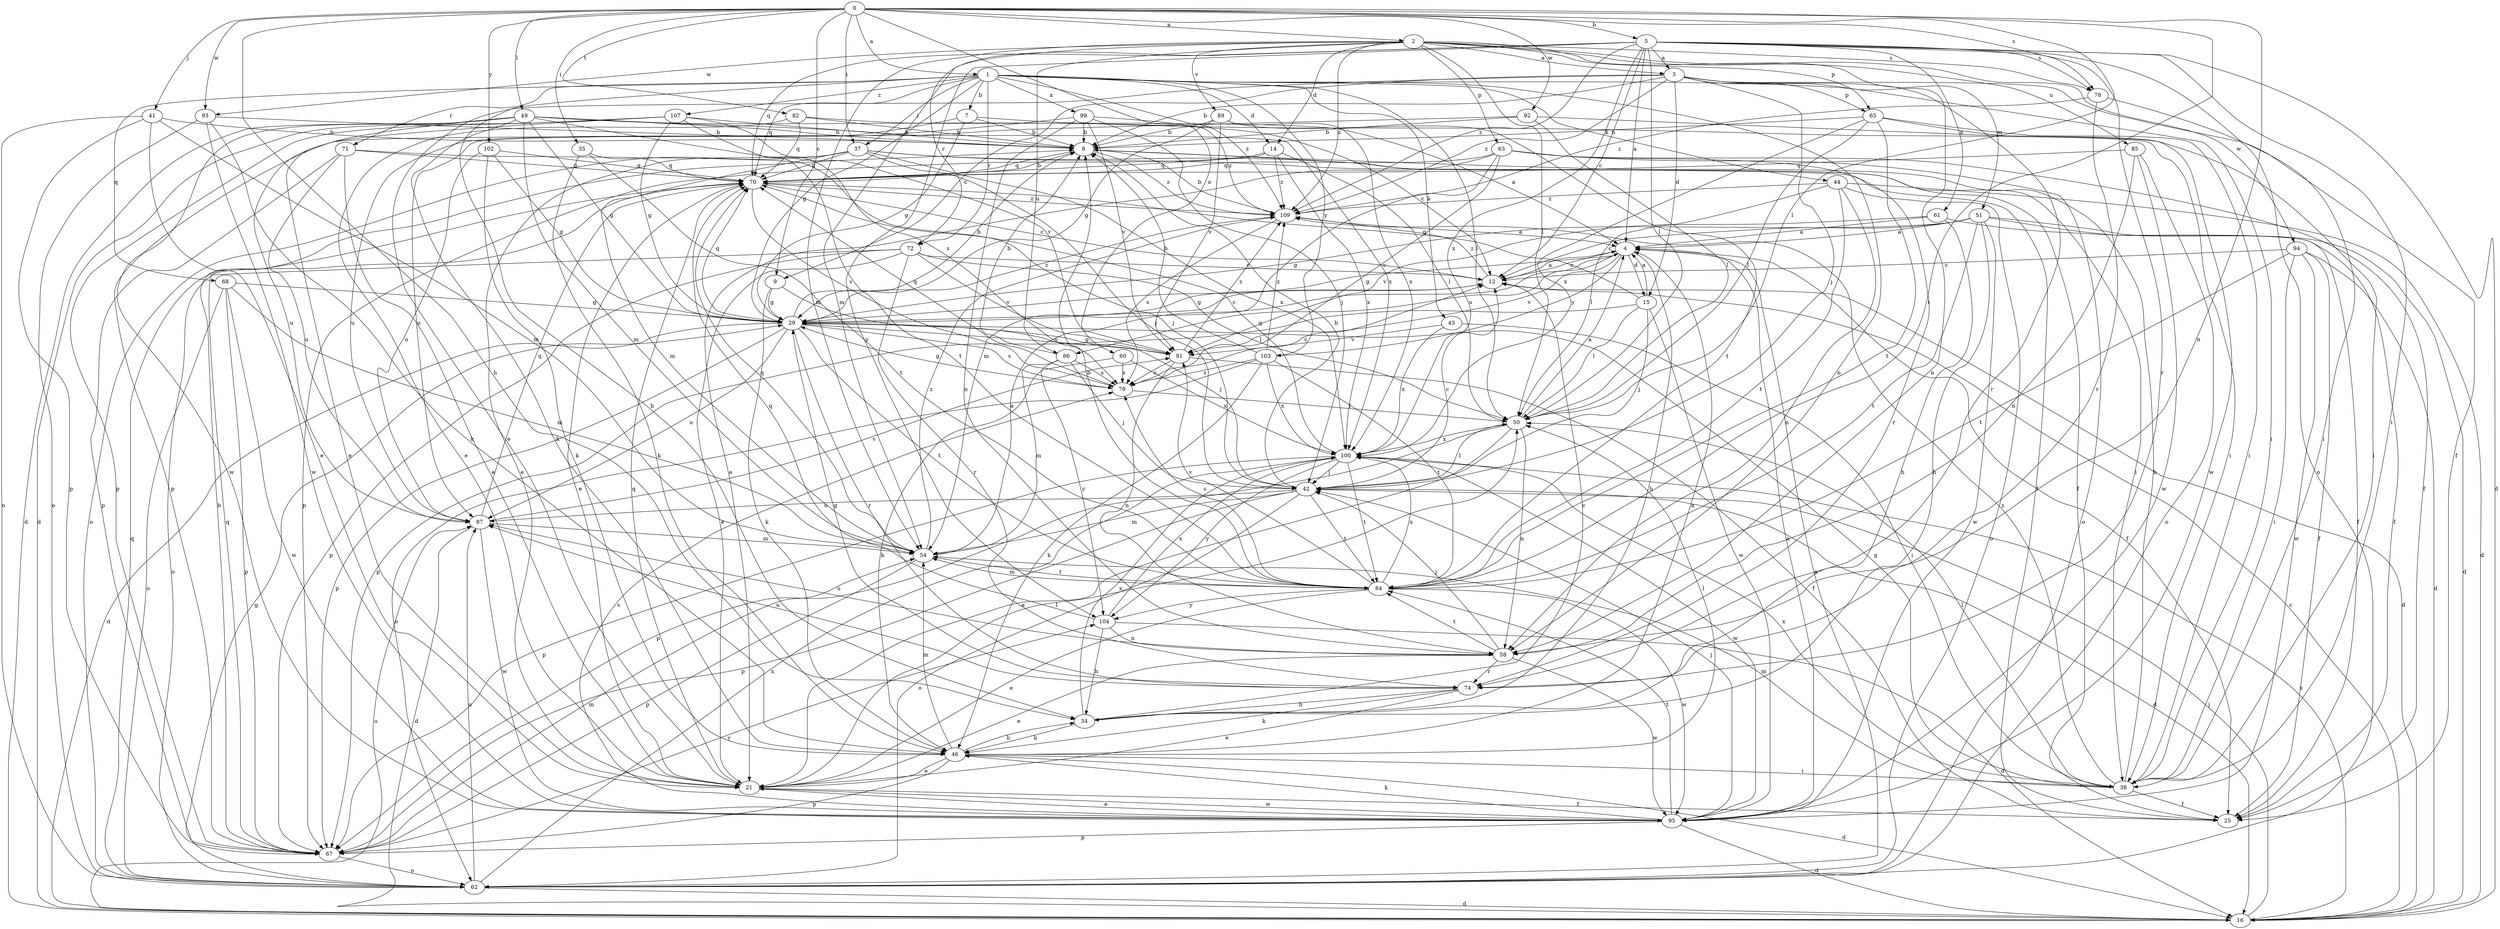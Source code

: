 strict digraph  {
0;
1;
2;
3;
4;
5;
7;
8;
9;
12;
14;
15;
16;
21;
25;
29;
34;
35;
37;
38;
41;
42;
43;
44;
46;
49;
50;
51;
54;
58;
60;
61;
62;
63;
65;
67;
68;
70;
71;
72;
74;
78;
79;
82;
84;
85;
86;
87;
89;
91;
92;
93;
94;
95;
99;
100;
102;
103;
104;
107;
109;
0 -> 1  [label=a];
0 -> 2  [label=a];
0 -> 5  [label=b];
0 -> 9  [label=c];
0 -> 34  [label=h];
0 -> 35  [label=i];
0 -> 37  [label=i];
0 -> 41  [label=j];
0 -> 49  [label=l];
0 -> 50  [label=l];
0 -> 58  [label=n];
0 -> 60  [label=o];
0 -> 78  [label=s];
0 -> 82  [label=t];
0 -> 84  [label=t];
0 -> 92  [label=w];
0 -> 93  [label=w];
0 -> 102  [label=y];
1 -> 7  [label=b];
1 -> 14  [label=d];
1 -> 29  [label=g];
1 -> 34  [label=h];
1 -> 37  [label=i];
1 -> 38  [label=i];
1 -> 43  [label=k];
1 -> 44  [label=k];
1 -> 50  [label=l];
1 -> 58  [label=n];
1 -> 68  [label=q];
1 -> 70  [label=q];
1 -> 71  [label=r];
1 -> 72  [label=r];
1 -> 99  [label=x];
1 -> 103  [label=y];
1 -> 107  [label=z];
1 -> 109  [label=z];
2 -> 3  [label=a];
2 -> 14  [label=d];
2 -> 50  [label=l];
2 -> 51  [label=m];
2 -> 54  [label=m];
2 -> 63  [label=p];
2 -> 65  [label=p];
2 -> 72  [label=r];
2 -> 78  [label=s];
2 -> 85  [label=u];
2 -> 86  [label=u];
2 -> 89  [label=v];
2 -> 93  [label=w];
2 -> 94  [label=w];
2 -> 109  [label=z];
3 -> 8  [label=b];
3 -> 9  [label=c];
3 -> 15  [label=d];
3 -> 21  [label=e];
3 -> 25  [label=f];
3 -> 42  [label=j];
3 -> 58  [label=n];
3 -> 65  [label=p];
3 -> 74  [label=r];
3 -> 109  [label=z];
4 -> 12  [label=c];
4 -> 15  [label=d];
4 -> 25  [label=f];
4 -> 29  [label=g];
4 -> 34  [label=h];
4 -> 86  [label=u];
4 -> 91  [label=v];
4 -> 103  [label=y];
5 -> 3  [label=a];
5 -> 4  [label=a];
5 -> 12  [label=c];
5 -> 16  [label=d];
5 -> 38  [label=i];
5 -> 50  [label=l];
5 -> 54  [label=m];
5 -> 61  [label=o];
5 -> 62  [label=o];
5 -> 70  [label=q];
5 -> 74  [label=r];
5 -> 78  [label=s];
5 -> 100  [label=x];
5 -> 104  [label=y];
5 -> 109  [label=z];
7 -> 8  [label=b];
7 -> 29  [label=g];
7 -> 38  [label=i];
7 -> 67  [label=p];
8 -> 25  [label=f];
8 -> 70  [label=q];
8 -> 109  [label=z];
9 -> 29  [label=g];
9 -> 42  [label=j];
9 -> 46  [label=k];
12 -> 4  [label=a];
12 -> 16  [label=d];
12 -> 29  [label=g];
12 -> 109  [label=z];
14 -> 50  [label=l];
14 -> 67  [label=p];
14 -> 70  [label=q];
14 -> 100  [label=x];
14 -> 109  [label=z];
15 -> 4  [label=a];
15 -> 42  [label=j];
15 -> 50  [label=l];
15 -> 67  [label=p];
15 -> 70  [label=q];
15 -> 95  [label=w];
16 -> 12  [label=c];
16 -> 42  [label=j];
16 -> 87  [label=u];
16 -> 100  [label=x];
21 -> 25  [label=f];
21 -> 50  [label=l];
21 -> 70  [label=q];
21 -> 95  [label=w];
29 -> 8  [label=b];
29 -> 12  [label=c];
29 -> 16  [label=d];
29 -> 67  [label=p];
29 -> 70  [label=q];
29 -> 74  [label=r];
29 -> 79  [label=s];
29 -> 84  [label=t];
29 -> 87  [label=u];
29 -> 91  [label=v];
29 -> 109  [label=z];
34 -> 12  [label=c];
34 -> 46  [label=k];
34 -> 100  [label=x];
35 -> 46  [label=k];
35 -> 70  [label=q];
35 -> 84  [label=t];
37 -> 21  [label=e];
37 -> 25  [label=f];
37 -> 38  [label=i];
37 -> 42  [label=j];
37 -> 54  [label=m];
37 -> 62  [label=o];
37 -> 70  [label=q];
37 -> 100  [label=x];
38 -> 8  [label=b];
38 -> 25  [label=f];
38 -> 29  [label=g];
38 -> 50  [label=l];
38 -> 54  [label=m];
38 -> 100  [label=x];
38 -> 109  [label=z];
41 -> 8  [label=b];
41 -> 21  [label=e];
41 -> 54  [label=m];
41 -> 62  [label=o];
41 -> 67  [label=p];
42 -> 8  [label=b];
42 -> 12  [label=c];
42 -> 16  [label=d];
42 -> 50  [label=l];
42 -> 54  [label=m];
42 -> 62  [label=o];
42 -> 67  [label=p];
42 -> 84  [label=t];
42 -> 87  [label=u];
43 -> 38  [label=i];
43 -> 91  [label=v];
43 -> 100  [label=x];
44 -> 16  [label=d];
44 -> 50  [label=l];
44 -> 58  [label=n];
44 -> 62  [label=o];
44 -> 84  [label=t];
44 -> 109  [label=z];
46 -> 4  [label=a];
46 -> 16  [label=d];
46 -> 21  [label=e];
46 -> 34  [label=h];
46 -> 38  [label=i];
46 -> 50  [label=l];
46 -> 54  [label=m];
46 -> 67  [label=p];
49 -> 8  [label=b];
49 -> 12  [label=c];
49 -> 16  [label=d];
49 -> 21  [label=e];
49 -> 29  [label=g];
49 -> 46  [label=k];
49 -> 54  [label=m];
49 -> 79  [label=s];
49 -> 95  [label=w];
49 -> 100  [label=x];
50 -> 4  [label=a];
50 -> 21  [label=e];
50 -> 58  [label=n];
50 -> 67  [label=p];
50 -> 100  [label=x];
51 -> 4  [label=a];
51 -> 12  [label=c];
51 -> 16  [label=d];
51 -> 25  [label=f];
51 -> 29  [label=g];
51 -> 34  [label=h];
51 -> 84  [label=t];
51 -> 95  [label=w];
54 -> 4  [label=a];
54 -> 67  [label=p];
54 -> 70  [label=q];
54 -> 84  [label=t];
54 -> 109  [label=z];
58 -> 21  [label=e];
58 -> 42  [label=j];
58 -> 74  [label=r];
58 -> 84  [label=t];
58 -> 87  [label=u];
58 -> 95  [label=w];
60 -> 46  [label=k];
60 -> 79  [label=s];
60 -> 100  [label=x];
61 -> 4  [label=a];
61 -> 25  [label=f];
61 -> 34  [label=h];
61 -> 91  [label=v];
62 -> 4  [label=a];
62 -> 16  [label=d];
62 -> 29  [label=g];
62 -> 70  [label=q];
62 -> 87  [label=u];
62 -> 100  [label=x];
63 -> 21  [label=e];
63 -> 25  [label=f];
63 -> 54  [label=m];
63 -> 62  [label=o];
63 -> 70  [label=q];
63 -> 74  [label=r];
63 -> 79  [label=s];
65 -> 8  [label=b];
65 -> 38  [label=i];
65 -> 50  [label=l];
65 -> 84  [label=t];
65 -> 95  [label=w];
65 -> 100  [label=x];
67 -> 8  [label=b];
67 -> 54  [label=m];
67 -> 62  [label=o];
67 -> 70  [label=q];
67 -> 104  [label=y];
68 -> 29  [label=g];
68 -> 54  [label=m];
68 -> 62  [label=o];
68 -> 67  [label=p];
68 -> 95  [label=w];
70 -> 8  [label=b];
70 -> 12  [label=c];
70 -> 21  [label=e];
70 -> 79  [label=s];
70 -> 109  [label=z];
71 -> 21  [label=e];
71 -> 42  [label=j];
71 -> 67  [label=p];
71 -> 70  [label=q];
71 -> 87  [label=u];
72 -> 12  [label=c];
72 -> 21  [label=e];
72 -> 50  [label=l];
72 -> 62  [label=o];
72 -> 67  [label=p];
72 -> 74  [label=r];
72 -> 91  [label=v];
74 -> 21  [label=e];
74 -> 29  [label=g];
74 -> 34  [label=h];
74 -> 46  [label=k];
74 -> 87  [label=u];
78 -> 38  [label=i];
78 -> 74  [label=r];
78 -> 109  [label=z];
79 -> 12  [label=c];
79 -> 29  [label=g];
79 -> 50  [label=l];
79 -> 70  [label=q];
82 -> 4  [label=a];
82 -> 8  [label=b];
82 -> 21  [label=e];
82 -> 70  [label=q];
84 -> 8  [label=b];
84 -> 21  [label=e];
84 -> 54  [label=m];
84 -> 79  [label=s];
84 -> 91  [label=v];
84 -> 95  [label=w];
84 -> 100  [label=x];
84 -> 104  [label=y];
85 -> 58  [label=n];
85 -> 62  [label=o];
85 -> 70  [label=q];
85 -> 95  [label=w];
86 -> 8  [label=b];
86 -> 42  [label=j];
86 -> 54  [label=m];
86 -> 79  [label=s];
86 -> 104  [label=y];
87 -> 16  [label=d];
87 -> 54  [label=m];
87 -> 70  [label=q];
87 -> 91  [label=v];
87 -> 95  [label=w];
89 -> 8  [label=b];
89 -> 29  [label=g];
89 -> 84  [label=t];
89 -> 91  [label=v];
89 -> 100  [label=x];
91 -> 25  [label=f];
91 -> 29  [label=g];
91 -> 58  [label=n];
91 -> 79  [label=s];
91 -> 109  [label=z];
92 -> 8  [label=b];
92 -> 38  [label=i];
92 -> 50  [label=l];
92 -> 87  [label=u];
93 -> 8  [label=b];
93 -> 46  [label=k];
93 -> 62  [label=o];
93 -> 95  [label=w];
94 -> 12  [label=c];
94 -> 16  [label=d];
94 -> 25  [label=f];
94 -> 38  [label=i];
94 -> 84  [label=t];
94 -> 95  [label=w];
95 -> 4  [label=a];
95 -> 16  [label=d];
95 -> 21  [label=e];
95 -> 42  [label=j];
95 -> 46  [label=k];
95 -> 67  [label=p];
95 -> 79  [label=s];
95 -> 84  [label=t];
99 -> 8  [label=b];
99 -> 42  [label=j];
99 -> 58  [label=n];
99 -> 87  [label=u];
99 -> 91  [label=v];
99 -> 109  [label=z];
100 -> 42  [label=j];
100 -> 67  [label=p];
100 -> 70  [label=q];
100 -> 84  [label=t];
100 -> 95  [label=w];
100 -> 104  [label=y];
102 -> 29  [label=g];
102 -> 46  [label=k];
102 -> 70  [label=q];
102 -> 87  [label=u];
103 -> 8  [label=b];
103 -> 46  [label=k];
103 -> 62  [label=o];
103 -> 79  [label=s];
103 -> 84  [label=t];
103 -> 100  [label=x];
103 -> 109  [label=z];
104 -> 16  [label=d];
104 -> 34  [label=h];
104 -> 58  [label=n];
104 -> 70  [label=q];
104 -> 100  [label=x];
107 -> 8  [label=b];
107 -> 16  [label=d];
107 -> 29  [label=g];
107 -> 67  [label=p];
107 -> 84  [label=t];
107 -> 87  [label=u];
107 -> 91  [label=v];
109 -> 4  [label=a];
109 -> 8  [label=b];
109 -> 79  [label=s];
}
